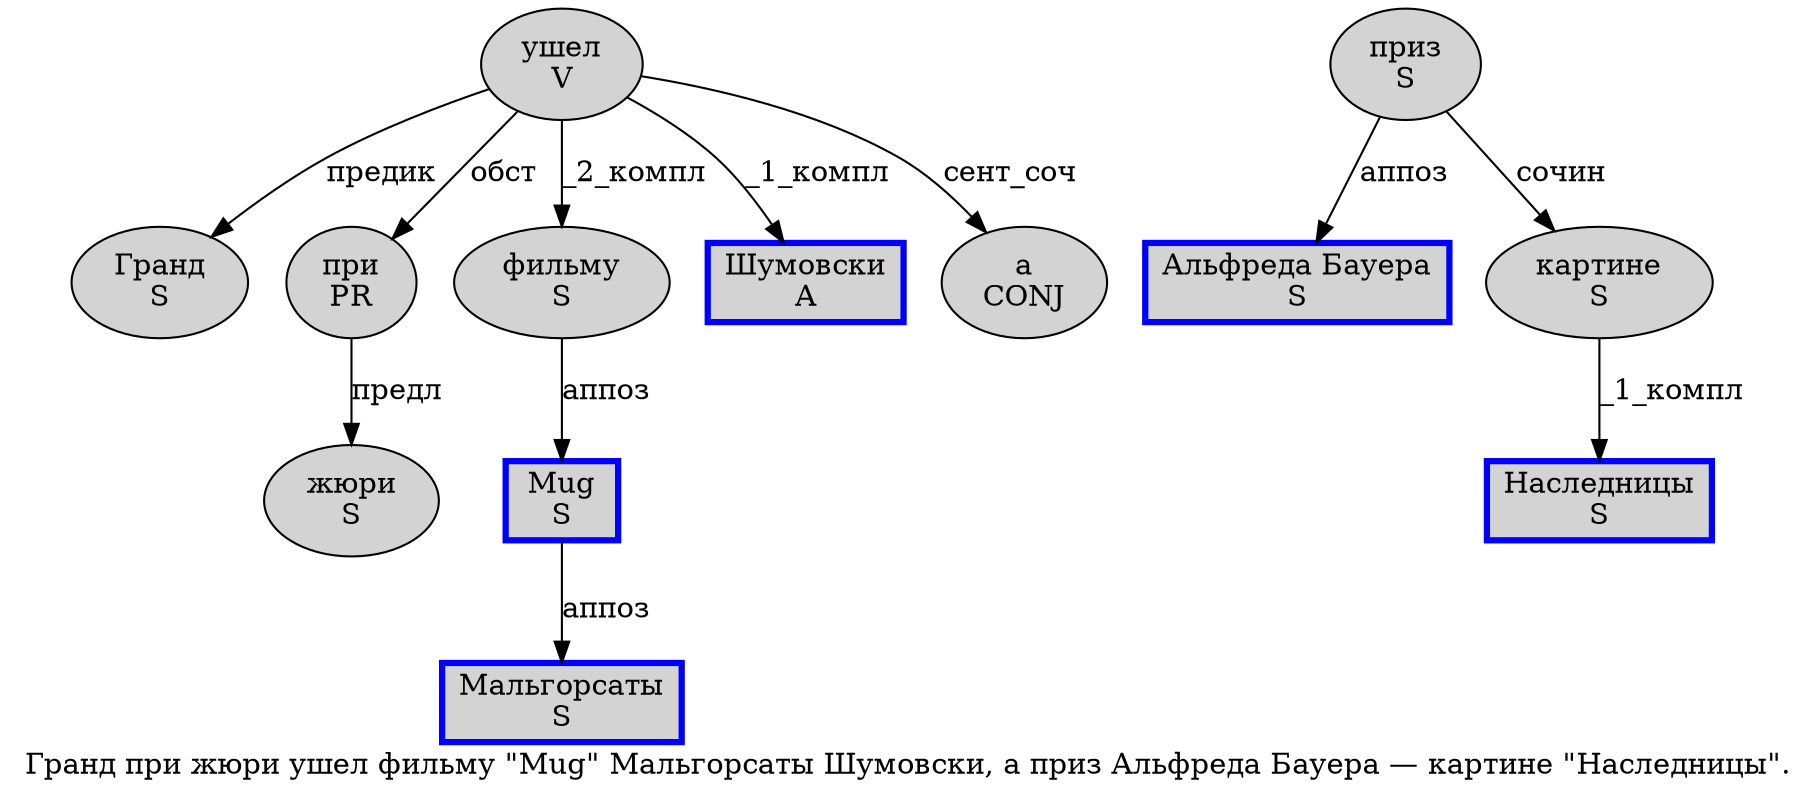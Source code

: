 digraph SENTENCE_1264 {
	graph [label="Гранд при жюри ушел фильму \"Mug\" Мальгорсаты Шумовски, а приз Альфреда Бауера — картине \"Наследницы\"."]
	node [style=filled]
		0 [label="Гранд
S" color="" fillcolor=lightgray penwidth=1 shape=ellipse]
		1 [label="при
PR" color="" fillcolor=lightgray penwidth=1 shape=ellipse]
		2 [label="жюри
S" color="" fillcolor=lightgray penwidth=1 shape=ellipse]
		3 [label="ушел
V" color="" fillcolor=lightgray penwidth=1 shape=ellipse]
		4 [label="фильму
S" color="" fillcolor=lightgray penwidth=1 shape=ellipse]
		6 [label="Mug
S" color=blue fillcolor=lightgray penwidth=3 shape=box]
		8 [label="Мальгорсаты
S" color=blue fillcolor=lightgray penwidth=3 shape=box]
		9 [label="Шумовски
A" color=blue fillcolor=lightgray penwidth=3 shape=box]
		11 [label="а
CONJ" color="" fillcolor=lightgray penwidth=1 shape=ellipse]
		12 [label="приз
S" color="" fillcolor=lightgray penwidth=1 shape=ellipse]
		13 [label="Альфреда Бауера
S" color=blue fillcolor=lightgray penwidth=3 shape=box]
		15 [label="картине
S" color="" fillcolor=lightgray penwidth=1 shape=ellipse]
		17 [label="Наследницы
S" color=blue fillcolor=lightgray penwidth=3 shape=box]
			3 -> 0 [label="предик"]
			3 -> 1 [label="обст"]
			3 -> 4 [label="_2_компл"]
			3 -> 9 [label="_1_компл"]
			3 -> 11 [label="сент_соч"]
			1 -> 2 [label="предл"]
			6 -> 8 [label="аппоз"]
			4 -> 6 [label="аппоз"]
			15 -> 17 [label="_1_компл"]
			12 -> 13 [label="аппоз"]
			12 -> 15 [label="сочин"]
}
